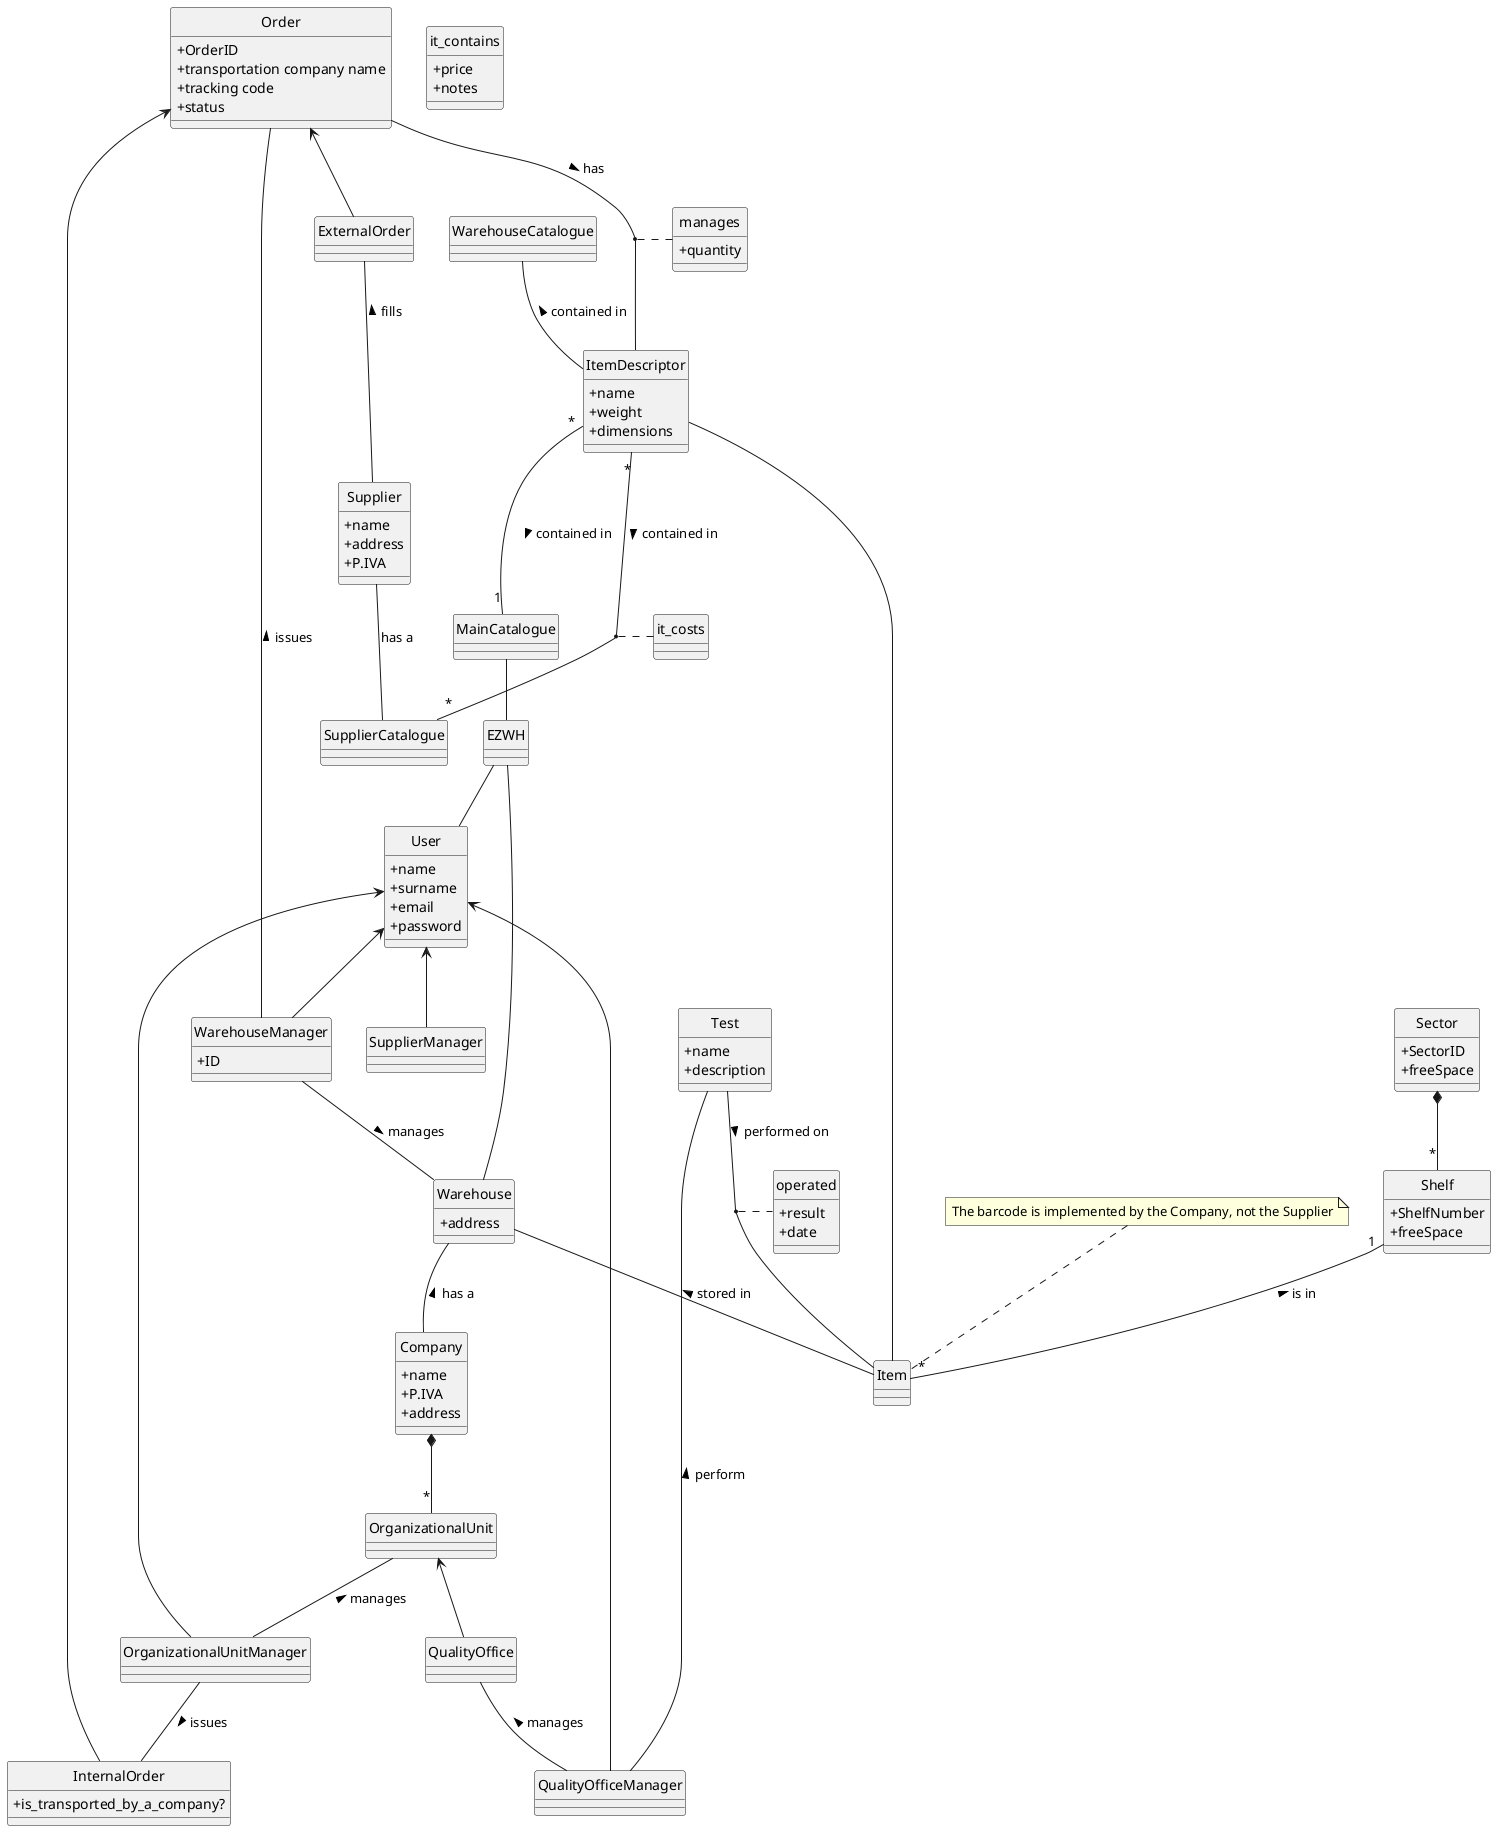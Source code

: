 @startuml ClassDiagram
skinparam Style strictuml
' Remove strange Icons in Attributes
skinparam classAttributeIconSize 0

' Classes
Class EZWH

class User {
    + name
    + surname
    + email
    + password
}

class OrganizationalUnit
class OrganizationalUnitManager
class QualityOffice
class QualityOfficeManager
class WarehouseManager {
    + ID
}
class SupplierManager

Class Supplier {
    + name
    + address
    + P.IVA
}
Class Warehouse {
    + address
}
Class Company {
    + name
    + P.IVA
    + address
}

Class Order {
    + OrderID
    + transportation company name
    + tracking code
    + status
}

Class InternalOrder {
    + is_transported_by_a_company?
}

Class ExternalOrder

Class Item

note "The barcode is implemented by the Company, not the Supplier" AS N1

Class ItemDescriptor {
    + name
    + weight
    + dimensions
}
Class WarehouseCatalogue

class it_contains {
    + price
    + notes
}

Class MainCatalogue
Class SupplierCatalogue 
Class Test {
    + name
    + description
}

Class Shelf {
    + ShelfNumber
    + freeSpace
}

Class Sector {
    + SectorID
    + freeSpace
}

class manages {
    + quantity
}

class operated {
    + result
    + date
}

' Associations
User <-- OrganizationalUnitManager
User <-- QualityOfficeManager
User <-- WarehouseManager
User <-- SupplierManager

EZWH -- User
EZWH -- Warehouse

OrganizationalUnit <-- QualityOffice
OrganizationalUnit -- OrganizationalUnitManager : manages <
QualityOffice -- QualityOfficeManager : manages <
Company *-- "*" OrganizationalUnit
Warehouse -- Company: has a <
WarehouseManager -- Warehouse : manages >

Item -- ItemDescriptor

MainCatalogue -- EZWH
ItemDescriptor "*" -- "1" MainCatalogue: contained in >
 
ItemDescriptor "*" -- "*" SupplierCatalogue : contained in >
(ItemDescriptor, SupplierCatalogue) .. it_costs

Supplier -- SupplierCatalogue : has a 

WarehouseCatalogue -- ItemDescriptor : contained in <
Warehouse -- Item : stored in <

N1 .. Item

Sector  *-- "*" Shelf
Shelf "1" -- "*" Item: is in <

Order -- ItemDescriptor: has >
(Order, ItemDescriptor) .. manages

Order -- WarehouseManager : issues <
ExternalOrder -- Supplier : fills <

Order <-- InternalOrder
Order <-- ExternalOrder

OrganizationalUnitManager -- InternalOrder : issues >

Test -- Item : performed on >
Test -- QualityOfficeManager : perform <
(Test, Item) .. operated

@enduml
